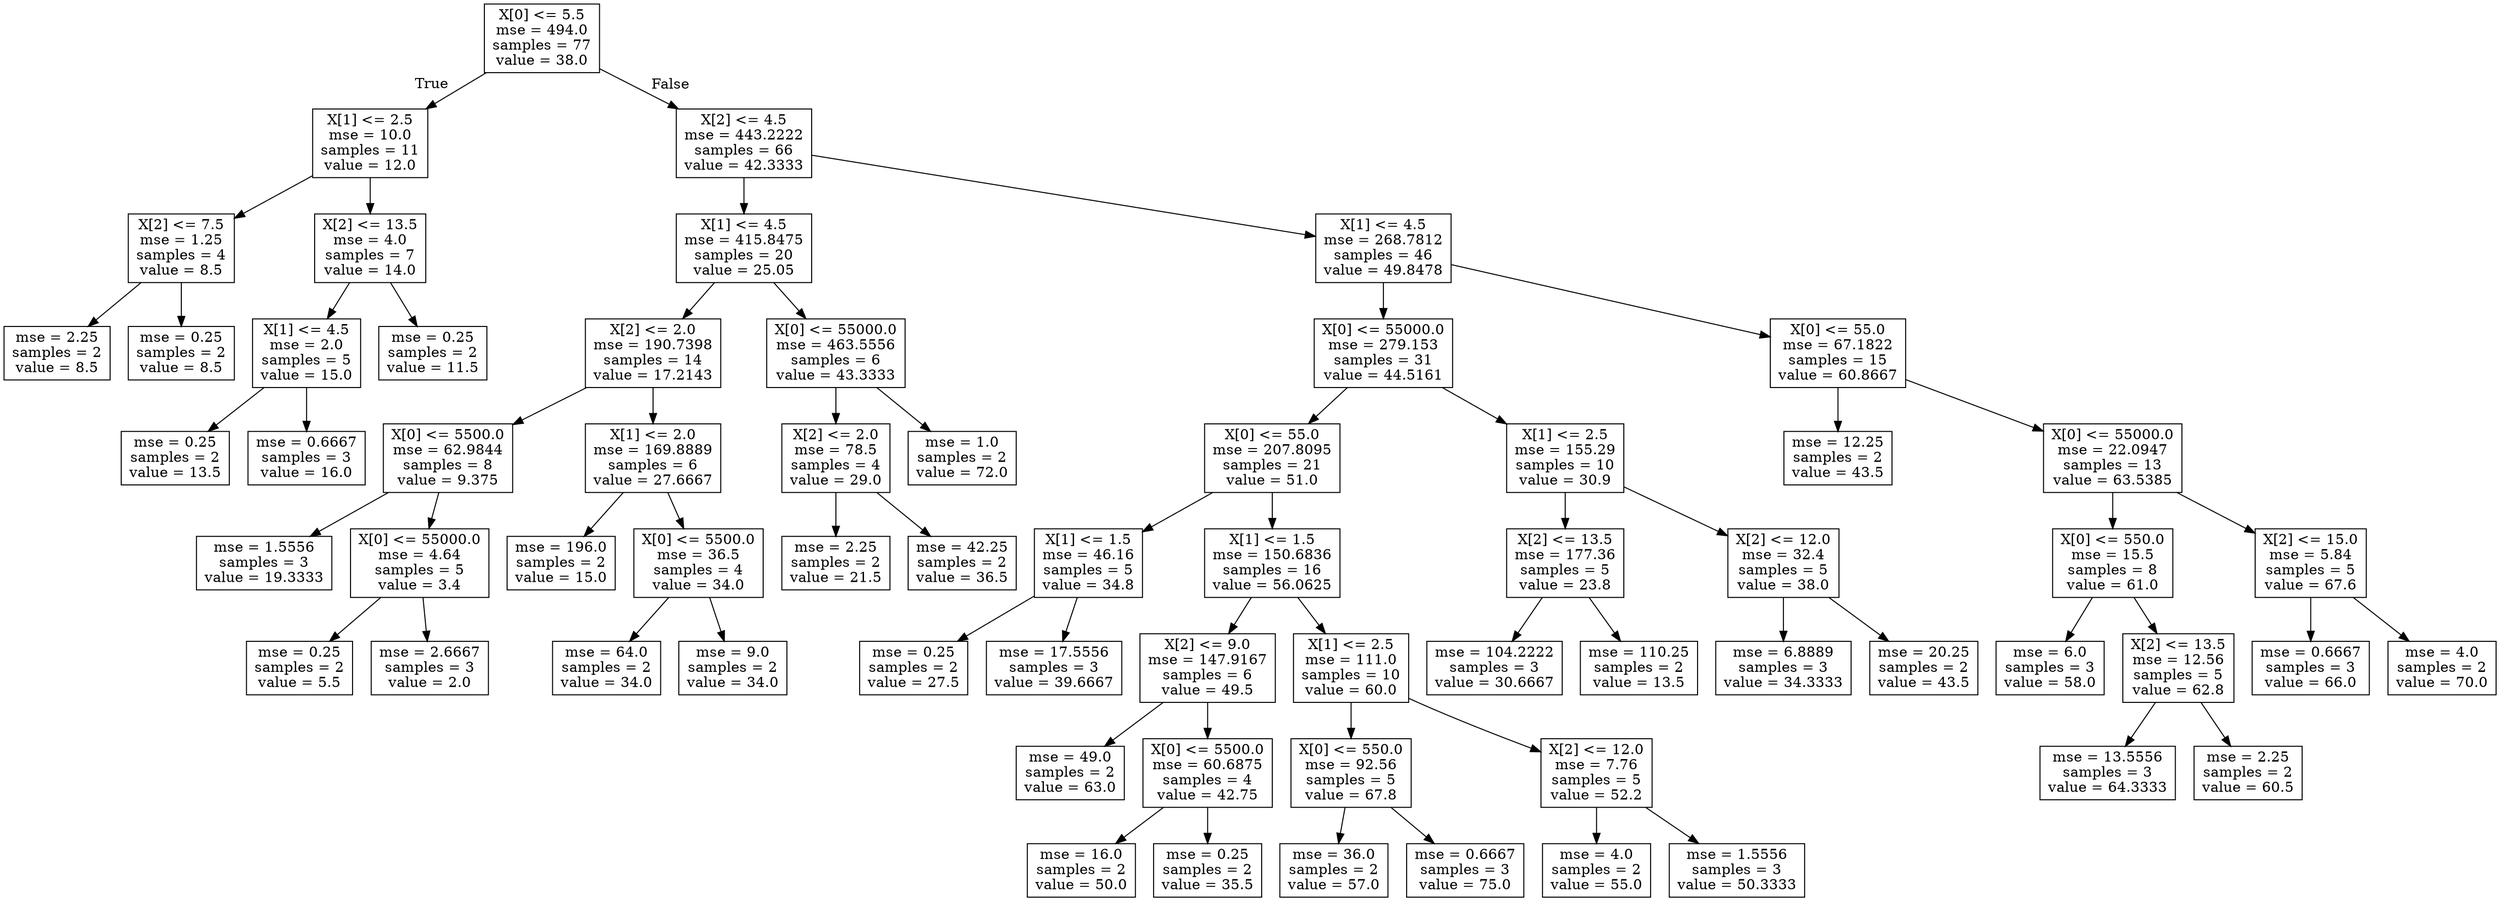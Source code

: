 digraph Tree {
node [shape=box] ;
0 [label="X[0] <= 5.5\nmse = 494.0\nsamples = 77\nvalue = 38.0"] ;
1 [label="X[1] <= 2.5\nmse = 10.0\nsamples = 11\nvalue = 12.0"] ;
0 -> 1 [labeldistance=2.5, labelangle=45, headlabel="True"] ;
2 [label="X[2] <= 7.5\nmse = 1.25\nsamples = 4\nvalue = 8.5"] ;
1 -> 2 ;
3 [label="mse = 2.25\nsamples = 2\nvalue = 8.5"] ;
2 -> 3 ;
4 [label="mse = 0.25\nsamples = 2\nvalue = 8.5"] ;
2 -> 4 ;
5 [label="X[2] <= 13.5\nmse = 4.0\nsamples = 7\nvalue = 14.0"] ;
1 -> 5 ;
6 [label="X[1] <= 4.5\nmse = 2.0\nsamples = 5\nvalue = 15.0"] ;
5 -> 6 ;
7 [label="mse = 0.25\nsamples = 2\nvalue = 13.5"] ;
6 -> 7 ;
8 [label="mse = 0.6667\nsamples = 3\nvalue = 16.0"] ;
6 -> 8 ;
9 [label="mse = 0.25\nsamples = 2\nvalue = 11.5"] ;
5 -> 9 ;
10 [label="X[2] <= 4.5\nmse = 443.2222\nsamples = 66\nvalue = 42.3333"] ;
0 -> 10 [labeldistance=2.5, labelangle=-45, headlabel="False"] ;
11 [label="X[1] <= 4.5\nmse = 415.8475\nsamples = 20\nvalue = 25.05"] ;
10 -> 11 ;
12 [label="X[2] <= 2.0\nmse = 190.7398\nsamples = 14\nvalue = 17.2143"] ;
11 -> 12 ;
13 [label="X[0] <= 5500.0\nmse = 62.9844\nsamples = 8\nvalue = 9.375"] ;
12 -> 13 ;
14 [label="mse = 1.5556\nsamples = 3\nvalue = 19.3333"] ;
13 -> 14 ;
15 [label="X[0] <= 55000.0\nmse = 4.64\nsamples = 5\nvalue = 3.4"] ;
13 -> 15 ;
16 [label="mse = 0.25\nsamples = 2\nvalue = 5.5"] ;
15 -> 16 ;
17 [label="mse = 2.6667\nsamples = 3\nvalue = 2.0"] ;
15 -> 17 ;
18 [label="X[1] <= 2.0\nmse = 169.8889\nsamples = 6\nvalue = 27.6667"] ;
12 -> 18 ;
19 [label="mse = 196.0\nsamples = 2\nvalue = 15.0"] ;
18 -> 19 ;
20 [label="X[0] <= 5500.0\nmse = 36.5\nsamples = 4\nvalue = 34.0"] ;
18 -> 20 ;
21 [label="mse = 64.0\nsamples = 2\nvalue = 34.0"] ;
20 -> 21 ;
22 [label="mse = 9.0\nsamples = 2\nvalue = 34.0"] ;
20 -> 22 ;
23 [label="X[0] <= 55000.0\nmse = 463.5556\nsamples = 6\nvalue = 43.3333"] ;
11 -> 23 ;
24 [label="X[2] <= 2.0\nmse = 78.5\nsamples = 4\nvalue = 29.0"] ;
23 -> 24 ;
25 [label="mse = 2.25\nsamples = 2\nvalue = 21.5"] ;
24 -> 25 ;
26 [label="mse = 42.25\nsamples = 2\nvalue = 36.5"] ;
24 -> 26 ;
27 [label="mse = 1.0\nsamples = 2\nvalue = 72.0"] ;
23 -> 27 ;
28 [label="X[1] <= 4.5\nmse = 268.7812\nsamples = 46\nvalue = 49.8478"] ;
10 -> 28 ;
29 [label="X[0] <= 55000.0\nmse = 279.153\nsamples = 31\nvalue = 44.5161"] ;
28 -> 29 ;
30 [label="X[0] <= 55.0\nmse = 207.8095\nsamples = 21\nvalue = 51.0"] ;
29 -> 30 ;
31 [label="X[1] <= 1.5\nmse = 46.16\nsamples = 5\nvalue = 34.8"] ;
30 -> 31 ;
32 [label="mse = 0.25\nsamples = 2\nvalue = 27.5"] ;
31 -> 32 ;
33 [label="mse = 17.5556\nsamples = 3\nvalue = 39.6667"] ;
31 -> 33 ;
34 [label="X[1] <= 1.5\nmse = 150.6836\nsamples = 16\nvalue = 56.0625"] ;
30 -> 34 ;
35 [label="X[2] <= 9.0\nmse = 147.9167\nsamples = 6\nvalue = 49.5"] ;
34 -> 35 ;
36 [label="mse = 49.0\nsamples = 2\nvalue = 63.0"] ;
35 -> 36 ;
37 [label="X[0] <= 5500.0\nmse = 60.6875\nsamples = 4\nvalue = 42.75"] ;
35 -> 37 ;
38 [label="mse = 16.0\nsamples = 2\nvalue = 50.0"] ;
37 -> 38 ;
39 [label="mse = 0.25\nsamples = 2\nvalue = 35.5"] ;
37 -> 39 ;
40 [label="X[1] <= 2.5\nmse = 111.0\nsamples = 10\nvalue = 60.0"] ;
34 -> 40 ;
41 [label="X[0] <= 550.0\nmse = 92.56\nsamples = 5\nvalue = 67.8"] ;
40 -> 41 ;
42 [label="mse = 36.0\nsamples = 2\nvalue = 57.0"] ;
41 -> 42 ;
43 [label="mse = 0.6667\nsamples = 3\nvalue = 75.0"] ;
41 -> 43 ;
44 [label="X[2] <= 12.0\nmse = 7.76\nsamples = 5\nvalue = 52.2"] ;
40 -> 44 ;
45 [label="mse = 4.0\nsamples = 2\nvalue = 55.0"] ;
44 -> 45 ;
46 [label="mse = 1.5556\nsamples = 3\nvalue = 50.3333"] ;
44 -> 46 ;
47 [label="X[1] <= 2.5\nmse = 155.29\nsamples = 10\nvalue = 30.9"] ;
29 -> 47 ;
48 [label="X[2] <= 13.5\nmse = 177.36\nsamples = 5\nvalue = 23.8"] ;
47 -> 48 ;
49 [label="mse = 104.2222\nsamples = 3\nvalue = 30.6667"] ;
48 -> 49 ;
50 [label="mse = 110.25\nsamples = 2\nvalue = 13.5"] ;
48 -> 50 ;
51 [label="X[2] <= 12.0\nmse = 32.4\nsamples = 5\nvalue = 38.0"] ;
47 -> 51 ;
52 [label="mse = 6.8889\nsamples = 3\nvalue = 34.3333"] ;
51 -> 52 ;
53 [label="mse = 20.25\nsamples = 2\nvalue = 43.5"] ;
51 -> 53 ;
54 [label="X[0] <= 55.0\nmse = 67.1822\nsamples = 15\nvalue = 60.8667"] ;
28 -> 54 ;
55 [label="mse = 12.25\nsamples = 2\nvalue = 43.5"] ;
54 -> 55 ;
56 [label="X[0] <= 55000.0\nmse = 22.0947\nsamples = 13\nvalue = 63.5385"] ;
54 -> 56 ;
57 [label="X[0] <= 550.0\nmse = 15.5\nsamples = 8\nvalue = 61.0"] ;
56 -> 57 ;
58 [label="mse = 6.0\nsamples = 3\nvalue = 58.0"] ;
57 -> 58 ;
59 [label="X[2] <= 13.5\nmse = 12.56\nsamples = 5\nvalue = 62.8"] ;
57 -> 59 ;
60 [label="mse = 13.5556\nsamples = 3\nvalue = 64.3333"] ;
59 -> 60 ;
61 [label="mse = 2.25\nsamples = 2\nvalue = 60.5"] ;
59 -> 61 ;
62 [label="X[2] <= 15.0\nmse = 5.84\nsamples = 5\nvalue = 67.6"] ;
56 -> 62 ;
63 [label="mse = 0.6667\nsamples = 3\nvalue = 66.0"] ;
62 -> 63 ;
64 [label="mse = 4.0\nsamples = 2\nvalue = 70.0"] ;
62 -> 64 ;
}